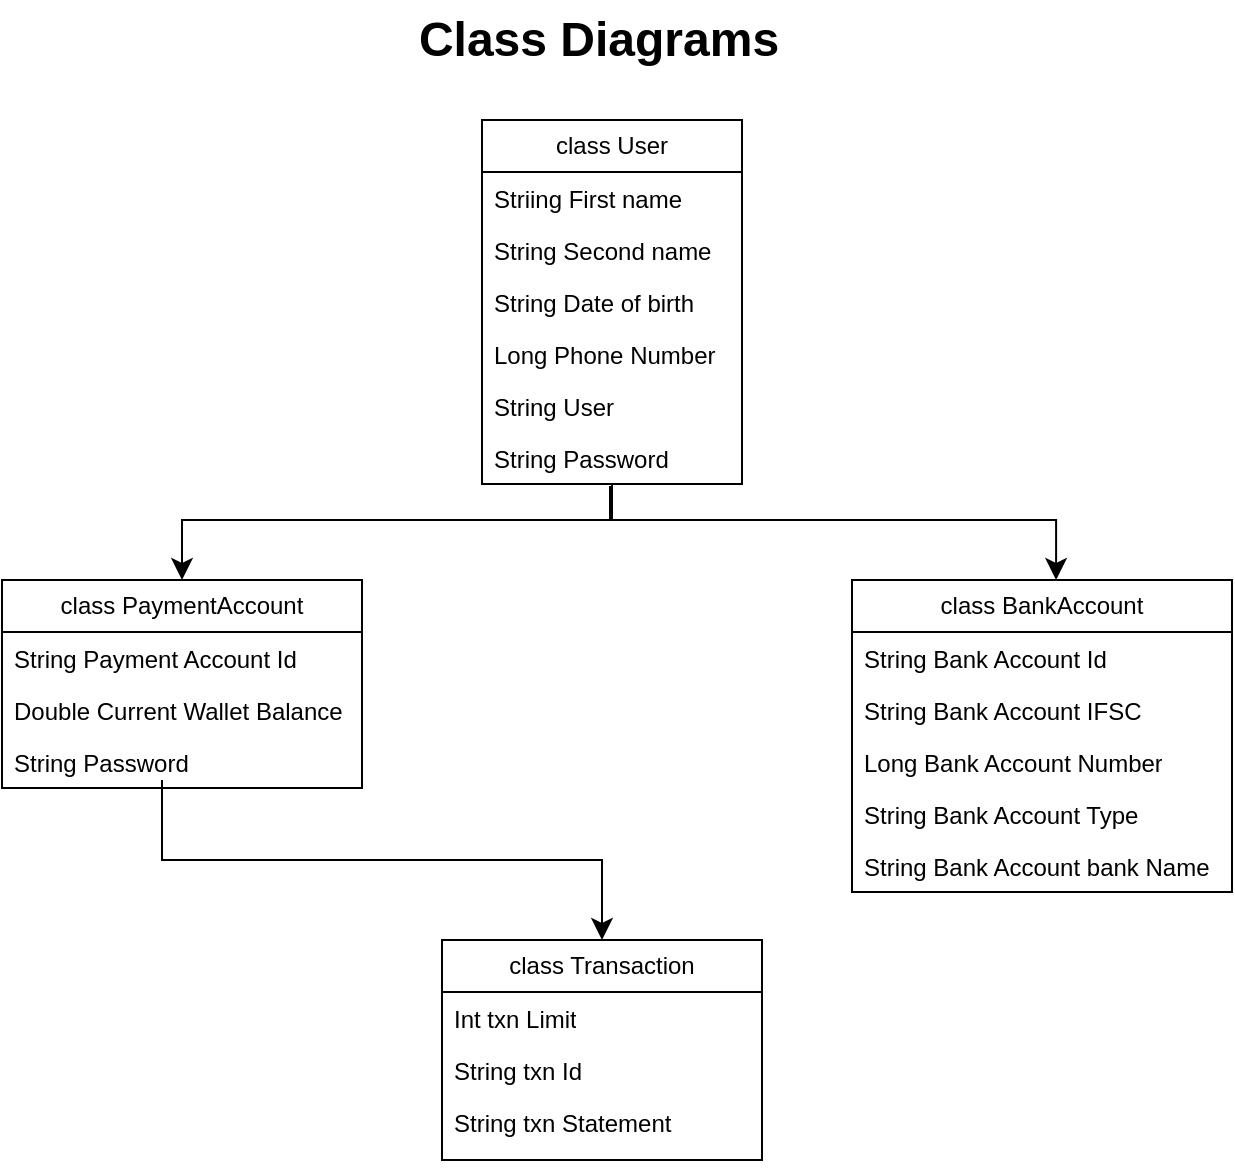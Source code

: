 <mxfile version="23.0.2" type="google">
  <diagram name="Page-1" id="4_YuEQFCFes43zGQFSMQ">
    <mxGraphModel grid="1" page="1" gridSize="10" guides="1" tooltips="1" connect="1" arrows="1" fold="1" pageScale="1" pageWidth="850" pageHeight="1100" math="0" shadow="0">
      <root>
        <mxCell id="0" />
        <mxCell id="1" parent="0" />
        <mxCell id="wyd0cLZH4btycExXmvgd-2" value="class User" style="swimlane;fontStyle=0;childLayout=stackLayout;horizontal=1;startSize=26;fillColor=none;horizontalStack=0;resizeParent=1;resizeParentMax=0;resizeLast=0;collapsible=1;marginBottom=0;whiteSpace=wrap;html=1;" vertex="1" parent="1">
          <mxGeometry x="320" y="1170" width="130" height="182" as="geometry">
            <mxRectangle x="120" y="230" width="100" height="30" as="alternateBounds" />
          </mxGeometry>
        </mxCell>
        <mxCell id="wyd0cLZH4btycExXmvgd-3" value="Striing First name" style="text;strokeColor=none;fillColor=none;align=left;verticalAlign=top;spacingLeft=4;spacingRight=4;overflow=hidden;rotatable=0;points=[[0,0.5],[1,0.5]];portConstraint=eastwest;whiteSpace=wrap;html=1;" vertex="1" parent="wyd0cLZH4btycExXmvgd-2">
          <mxGeometry y="26" width="130" height="26" as="geometry" />
        </mxCell>
        <mxCell id="wyd0cLZH4btycExXmvgd-4" value="String Second name" style="text;strokeColor=none;fillColor=none;align=left;verticalAlign=top;spacingLeft=4;spacingRight=4;overflow=hidden;rotatable=0;points=[[0,0.5],[1,0.5]];portConstraint=eastwest;whiteSpace=wrap;html=1;" vertex="1" parent="wyd0cLZH4btycExXmvgd-2">
          <mxGeometry y="52" width="130" height="26" as="geometry" />
        </mxCell>
        <mxCell id="wyd0cLZH4btycExXmvgd-5" value="String Date of birth" style="text;strokeColor=none;fillColor=none;align=left;verticalAlign=top;spacingLeft=4;spacingRight=4;overflow=hidden;rotatable=0;points=[[0,0.5],[1,0.5]];portConstraint=eastwest;whiteSpace=wrap;html=1;" vertex="1" parent="wyd0cLZH4btycExXmvgd-2">
          <mxGeometry y="78" width="130" height="26" as="geometry" />
        </mxCell>
        <mxCell id="wyd0cLZH4btycExXmvgd-6" value="Long Phone Number" style="text;strokeColor=none;fillColor=none;align=left;verticalAlign=top;spacingLeft=4;spacingRight=4;overflow=hidden;rotatable=0;points=[[0,0.5],[1,0.5]];portConstraint=eastwest;whiteSpace=wrap;html=1;" vertex="1" parent="wyd0cLZH4btycExXmvgd-2">
          <mxGeometry y="104" width="130" height="26" as="geometry" />
        </mxCell>
        <mxCell id="wyd0cLZH4btycExXmvgd-7" value="String User" style="text;strokeColor=none;fillColor=none;align=left;verticalAlign=top;spacingLeft=4;spacingRight=4;overflow=hidden;rotatable=0;points=[[0,0.5],[1,0.5]];portConstraint=eastwest;whiteSpace=wrap;html=1;" vertex="1" parent="wyd0cLZH4btycExXmvgd-2">
          <mxGeometry y="130" width="130" height="26" as="geometry" />
        </mxCell>
        <mxCell id="wyd0cLZH4btycExXmvgd-8" value="String Password" style="text;strokeColor=none;fillColor=none;align=left;verticalAlign=top;spacingLeft=4;spacingRight=4;overflow=hidden;rotatable=0;points=[[0,0.5],[1,0.5]];portConstraint=eastwest;whiteSpace=wrap;html=1;" vertex="1" parent="wyd0cLZH4btycExXmvgd-2">
          <mxGeometry y="156" width="130" height="26" as="geometry" />
        </mxCell>
        <mxCell id="wyd0cLZH4btycExXmvgd-9" value="" style="edgeStyle=elbowEdgeStyle;elbow=vertical;endArrow=classic;html=1;curved=0;rounded=0;endSize=8;startSize=8;exitX=0.492;exitY=1.038;exitDx=0;exitDy=0;exitPerimeter=0;" edge="1" parent="1">
          <mxGeometry width="50" height="50" relative="1" as="geometry">
            <mxPoint x="384" y="1353" as="sourcePoint" />
            <mxPoint x="607.05" y="1400" as="targetPoint" />
            <Array as="points">
              <mxPoint x="493.05" y="1370" />
            </Array>
          </mxGeometry>
        </mxCell>
        <mxCell id="wyd0cLZH4btycExXmvgd-10" value="" style="edgeStyle=elbowEdgeStyle;elbow=vertical;endArrow=classic;html=1;curved=0;rounded=0;endSize=8;startSize=8;entryX=0.5;entryY=0;entryDx=0;entryDy=0;" edge="1" parent="1">
          <mxGeometry width="50" height="50" relative="1" as="geometry">
            <mxPoint x="385" y="1352" as="sourcePoint" />
            <mxPoint x="170" y="1400" as="targetPoint" />
            <Array as="points">
              <mxPoint x="385" y="1370" />
              <mxPoint x="290" y="1370" />
            </Array>
          </mxGeometry>
        </mxCell>
        <mxCell id="wyd0cLZH4btycExXmvgd-11" value="class PaymentAccount" style="swimlane;fontStyle=0;childLayout=stackLayout;horizontal=1;startSize=26;fillColor=none;horizontalStack=0;resizeParent=1;resizeParentMax=0;resizeLast=0;collapsible=1;marginBottom=0;whiteSpace=wrap;html=1;" vertex="1" parent="1">
          <mxGeometry x="80" y="1400" width="180" height="104" as="geometry">
            <mxRectangle x="120" y="230" width="100" height="30" as="alternateBounds" />
          </mxGeometry>
        </mxCell>
        <mxCell id="wyd0cLZH4btycExXmvgd-12" value="Second name" style="text;strokeColor=none;fillColor=none;align=left;verticalAlign=top;spacingLeft=4;spacingRight=4;overflow=hidden;rotatable=0;points=[[0,0.5],[1,0.5]];portConstraint=eastwest;whiteSpace=wrap;html=1;" vertex="1" parent="wyd0cLZH4btycExXmvgd-11">
          <mxGeometry y="26" width="180" as="geometry" />
        </mxCell>
        <mxCell id="wyd0cLZH4btycExXmvgd-13" value="String Payment Account Id" style="text;strokeColor=none;fillColor=none;align=left;verticalAlign=top;spacingLeft=4;spacingRight=4;overflow=hidden;rotatable=0;points=[[0,0.5],[1,0.5]];portConstraint=eastwest;whiteSpace=wrap;html=1;" vertex="1" parent="wyd0cLZH4btycExXmvgd-11">
          <mxGeometry y="26" width="180" height="26" as="geometry" />
        </mxCell>
        <mxCell id="wyd0cLZH4btycExXmvgd-14" value="Double Current Wallet Balance" style="text;strokeColor=none;fillColor=none;align=left;verticalAlign=top;spacingLeft=4;spacingRight=4;overflow=hidden;rotatable=0;points=[[0,0.5],[1,0.5]];portConstraint=eastwest;whiteSpace=wrap;html=1;" vertex="1" parent="wyd0cLZH4btycExXmvgd-11">
          <mxGeometry y="52" width="180" height="26" as="geometry" />
        </mxCell>
        <mxCell id="wyd0cLZH4btycExXmvgd-15" value="String Password" style="text;strokeColor=none;fillColor=none;align=left;verticalAlign=top;spacingLeft=4;spacingRight=4;overflow=hidden;rotatable=0;points=[[0,0.5],[1,0.5]];portConstraint=eastwest;whiteSpace=wrap;html=1;" vertex="1" parent="wyd0cLZH4btycExXmvgd-11">
          <mxGeometry y="78" width="180" height="26" as="geometry" />
        </mxCell>
        <mxCell id="wyd0cLZH4btycExXmvgd-16" value="class BankAccount" style="swimlane;fontStyle=0;childLayout=stackLayout;horizontal=1;startSize=26;fillColor=none;horizontalStack=0;resizeParent=1;resizeParentMax=0;resizeLast=0;collapsible=1;marginBottom=0;whiteSpace=wrap;html=1;" vertex="1" parent="1">
          <mxGeometry x="505" y="1400" width="190" height="156" as="geometry">
            <mxRectangle x="120" y="230" width="100" height="30" as="alternateBounds" />
          </mxGeometry>
        </mxCell>
        <mxCell id="wyd0cLZH4btycExXmvgd-17" value="String Bank Account Id" style="text;strokeColor=none;fillColor=none;align=left;verticalAlign=top;spacingLeft=4;spacingRight=4;overflow=hidden;rotatable=0;points=[[0,0.5],[1,0.5]];portConstraint=eastwest;whiteSpace=wrap;html=1;" vertex="1" parent="wyd0cLZH4btycExXmvgd-16">
          <mxGeometry y="26" width="190" height="26" as="geometry" />
        </mxCell>
        <mxCell id="wyd0cLZH4btycExXmvgd-18" value="String Bank Account IFSC&lt;span style=&quot;white-space: pre;&quot;&gt;&#x9;&lt;/span&gt;" style="text;strokeColor=none;fillColor=none;align=left;verticalAlign=top;spacingLeft=4;spacingRight=4;overflow=hidden;rotatable=0;points=[[0,0.5],[1,0.5]];portConstraint=eastwest;whiteSpace=wrap;html=1;" vertex="1" parent="wyd0cLZH4btycExXmvgd-16">
          <mxGeometry y="52" width="190" height="26" as="geometry" />
        </mxCell>
        <mxCell id="wyd0cLZH4btycExXmvgd-19" value="Long Bank Account Number" style="text;strokeColor=none;fillColor=none;align=left;verticalAlign=top;spacingLeft=4;spacingRight=4;overflow=hidden;rotatable=0;points=[[0,0.5],[1,0.5]];portConstraint=eastwest;whiteSpace=wrap;html=1;" vertex="1" parent="wyd0cLZH4btycExXmvgd-16">
          <mxGeometry y="78" width="190" height="26" as="geometry" />
        </mxCell>
        <mxCell id="wyd0cLZH4btycExXmvgd-20" value="String Bank Account Type" style="text;strokeColor=none;fillColor=none;align=left;verticalAlign=top;spacingLeft=4;spacingRight=4;overflow=hidden;rotatable=0;points=[[0,0.5],[1,0.5]];portConstraint=eastwest;whiteSpace=wrap;html=1;" vertex="1" parent="wyd0cLZH4btycExXmvgd-16">
          <mxGeometry y="104" width="190" height="26" as="geometry" />
        </mxCell>
        <mxCell id="wyd0cLZH4btycExXmvgd-21" value="String Bank Account bank Name" style="text;strokeColor=none;fillColor=none;align=left;verticalAlign=top;spacingLeft=4;spacingRight=4;overflow=hidden;rotatable=0;points=[[0,0.5],[1,0.5]];portConstraint=eastwest;whiteSpace=wrap;html=1;" vertex="1" parent="wyd0cLZH4btycExXmvgd-16">
          <mxGeometry y="130" width="190" height="26" as="geometry" />
        </mxCell>
        <mxCell id="wyd0cLZH4btycExXmvgd-22" value="" style="edgeStyle=elbowEdgeStyle;elbow=vertical;endArrow=classic;html=1;curved=0;rounded=0;endSize=8;startSize=8;entryX=0.5;entryY=0;entryDx=0;entryDy=0;exitX=0.444;exitY=0.846;exitDx=0;exitDy=0;exitPerimeter=0;" edge="1" parent="1">
          <mxGeometry width="50" height="50" relative="1" as="geometry">
            <mxPoint x="160" y="1500" as="sourcePoint" />
            <mxPoint x="380" y="1580" as="targetPoint" />
          </mxGeometry>
        </mxCell>
        <mxCell id="wyd0cLZH4btycExXmvgd-23" value="class Transaction" style="swimlane;fontStyle=0;childLayout=stackLayout;horizontal=1;startSize=26;fillColor=none;horizontalStack=0;resizeParent=1;resizeParentMax=0;resizeLast=0;collapsible=1;marginBottom=0;whiteSpace=wrap;html=1;" vertex="1" parent="1">
          <mxGeometry x="300" y="1580" width="160" height="110" as="geometry">
            <mxRectangle x="120" y="230" width="100" height="30" as="alternateBounds" />
          </mxGeometry>
        </mxCell>
        <mxCell id="wyd0cLZH4btycExXmvgd-24" value="Int txn Limit" style="text;strokeColor=none;fillColor=none;align=left;verticalAlign=top;spacingLeft=4;spacingRight=4;overflow=hidden;rotatable=0;points=[[0,0.5],[1,0.5]];portConstraint=eastwest;whiteSpace=wrap;html=1;" vertex="1" parent="wyd0cLZH4btycExXmvgd-23">
          <mxGeometry y="26" width="160" height="26" as="geometry" />
        </mxCell>
        <mxCell id="wyd0cLZH4btycExXmvgd-25" value="String txn Id" style="text;strokeColor=none;fillColor=none;align=left;verticalAlign=top;spacingLeft=4;spacingRight=4;overflow=hidden;rotatable=0;points=[[0,0.5],[1,0.5]];portConstraint=eastwest;whiteSpace=wrap;html=1;" vertex="1" parent="wyd0cLZH4btycExXmvgd-23">
          <mxGeometry y="52" width="160" height="26" as="geometry" />
        </mxCell>
        <mxCell id="wyd0cLZH4btycExXmvgd-26" value="String txn Statement" style="text;strokeColor=none;fillColor=none;align=left;verticalAlign=top;spacingLeft=4;spacingRight=4;overflow=hidden;rotatable=0;points=[[0,0.5],[1,0.5]];portConstraint=eastwest;whiteSpace=wrap;html=1;" vertex="1" parent="wyd0cLZH4btycExXmvgd-23">
          <mxGeometry y="78" width="160" height="32" as="geometry" />
        </mxCell>
        <mxCell id="wyd0cLZH4btycExXmvgd-27" value="Class Diagrams" style="text;strokeColor=none;fillColor=none;html=1;fontSize=24;fontStyle=1;verticalAlign=middle;align=center;" vertex="1" parent="1">
          <mxGeometry x="280" y="1110" width="195" height="40" as="geometry" />
        </mxCell>
      </root>
    </mxGraphModel>
  </diagram>
</mxfile>
